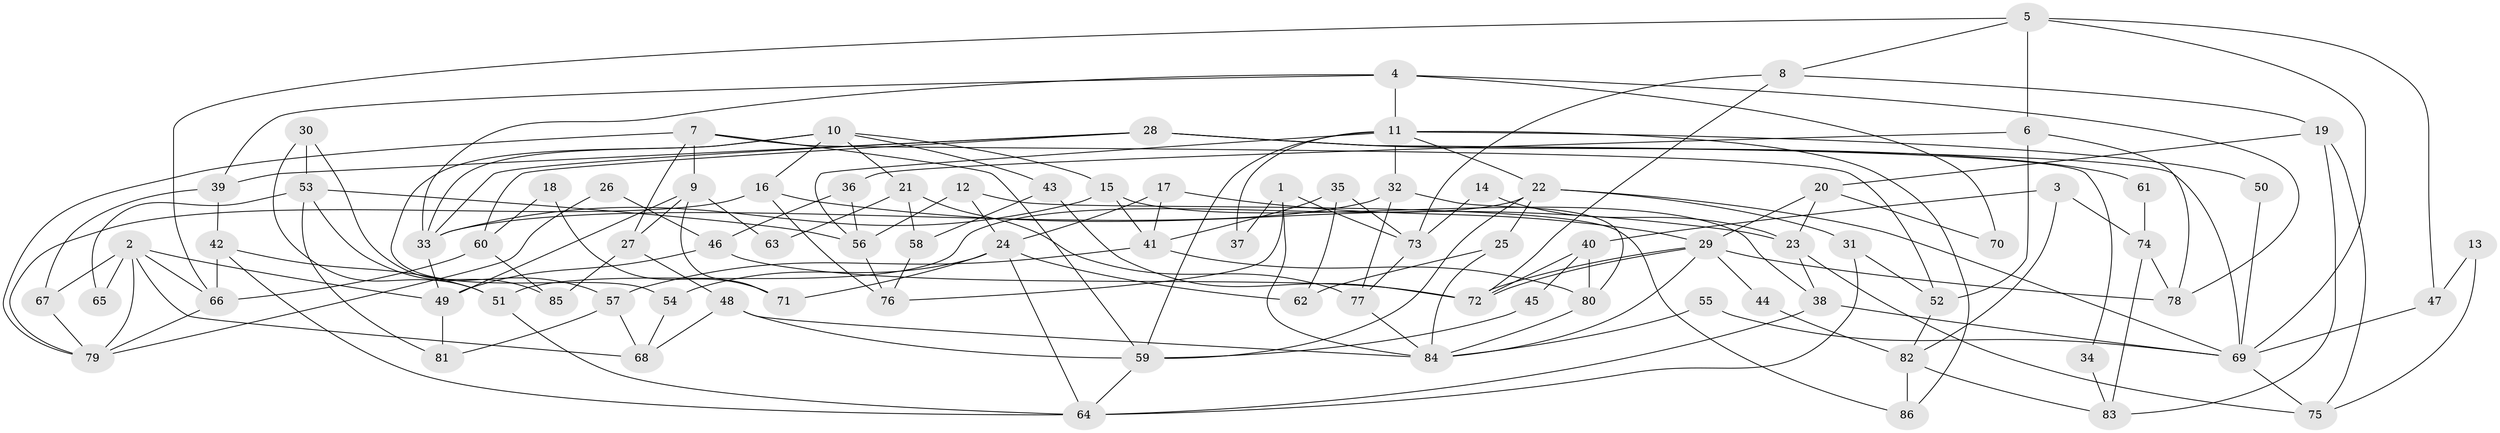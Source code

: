 // coarse degree distribution, {4: 0.3137254901960784, 6: 0.0392156862745098, 2: 0.2549019607843137, 3: 0.0196078431372549, 5: 0.1568627450980392, 7: 0.09803921568627451, 10: 0.0196078431372549, 8: 0.058823529411764705, 9: 0.0196078431372549, 11: 0.0196078431372549}
// Generated by graph-tools (version 1.1) at 2025/52/03/04/25 21:52:44]
// undirected, 86 vertices, 172 edges
graph export_dot {
graph [start="1"]
  node [color=gray90,style=filled];
  1;
  2;
  3;
  4;
  5;
  6;
  7;
  8;
  9;
  10;
  11;
  12;
  13;
  14;
  15;
  16;
  17;
  18;
  19;
  20;
  21;
  22;
  23;
  24;
  25;
  26;
  27;
  28;
  29;
  30;
  31;
  32;
  33;
  34;
  35;
  36;
  37;
  38;
  39;
  40;
  41;
  42;
  43;
  44;
  45;
  46;
  47;
  48;
  49;
  50;
  51;
  52;
  53;
  54;
  55;
  56;
  57;
  58;
  59;
  60;
  61;
  62;
  63;
  64;
  65;
  66;
  67;
  68;
  69;
  70;
  71;
  72;
  73;
  74;
  75;
  76;
  77;
  78;
  79;
  80;
  81;
  82;
  83;
  84;
  85;
  86;
  1 -- 84;
  1 -- 76;
  1 -- 37;
  1 -- 73;
  2 -- 79;
  2 -- 67;
  2 -- 49;
  2 -- 65;
  2 -- 66;
  2 -- 68;
  3 -- 82;
  3 -- 74;
  3 -- 40;
  4 -- 33;
  4 -- 11;
  4 -- 39;
  4 -- 70;
  4 -- 78;
  5 -- 6;
  5 -- 69;
  5 -- 8;
  5 -- 47;
  5 -- 66;
  6 -- 52;
  6 -- 78;
  6 -- 36;
  7 -- 59;
  7 -- 27;
  7 -- 9;
  7 -- 52;
  7 -- 79;
  8 -- 72;
  8 -- 19;
  8 -- 73;
  9 -- 49;
  9 -- 27;
  9 -- 63;
  9 -- 71;
  10 -- 33;
  10 -- 15;
  10 -- 16;
  10 -- 21;
  10 -- 43;
  10 -- 54;
  11 -- 32;
  11 -- 59;
  11 -- 22;
  11 -- 37;
  11 -- 50;
  11 -- 56;
  11 -- 86;
  12 -- 24;
  12 -- 56;
  12 -- 86;
  13 -- 75;
  13 -- 47;
  14 -- 73;
  14 -- 23;
  15 -- 33;
  15 -- 38;
  15 -- 41;
  16 -- 79;
  16 -- 23;
  16 -- 76;
  17 -- 24;
  17 -- 41;
  17 -- 29;
  18 -- 60;
  18 -- 71;
  19 -- 75;
  19 -- 20;
  19 -- 83;
  20 -- 29;
  20 -- 23;
  20 -- 70;
  21 -- 77;
  21 -- 58;
  21 -- 63;
  22 -- 59;
  22 -- 25;
  22 -- 31;
  22 -- 51;
  22 -- 69;
  23 -- 38;
  23 -- 75;
  24 -- 62;
  24 -- 64;
  24 -- 54;
  24 -- 71;
  25 -- 84;
  25 -- 62;
  26 -- 79;
  26 -- 46;
  27 -- 48;
  27 -- 85;
  28 -- 69;
  28 -- 60;
  28 -- 33;
  28 -- 34;
  28 -- 39;
  28 -- 61;
  29 -- 72;
  29 -- 72;
  29 -- 44;
  29 -- 78;
  29 -- 84;
  30 -- 51;
  30 -- 53;
  30 -- 85;
  31 -- 64;
  31 -- 52;
  32 -- 80;
  32 -- 77;
  32 -- 33;
  33 -- 49;
  34 -- 83;
  35 -- 73;
  35 -- 41;
  35 -- 62;
  36 -- 56;
  36 -- 46;
  38 -- 64;
  38 -- 69;
  39 -- 42;
  39 -- 67;
  40 -- 72;
  40 -- 45;
  40 -- 80;
  41 -- 57;
  41 -- 80;
  42 -- 66;
  42 -- 51;
  42 -- 64;
  43 -- 72;
  43 -- 58;
  44 -- 82;
  45 -- 59;
  46 -- 49;
  46 -- 72;
  47 -- 69;
  48 -- 84;
  48 -- 68;
  48 -- 59;
  49 -- 81;
  50 -- 69;
  51 -- 64;
  52 -- 82;
  53 -- 56;
  53 -- 81;
  53 -- 57;
  53 -- 65;
  54 -- 68;
  55 -- 69;
  55 -- 84;
  56 -- 76;
  57 -- 68;
  57 -- 81;
  58 -- 76;
  59 -- 64;
  60 -- 66;
  60 -- 85;
  61 -- 74;
  66 -- 79;
  67 -- 79;
  69 -- 75;
  73 -- 77;
  74 -- 83;
  74 -- 78;
  77 -- 84;
  80 -- 84;
  82 -- 86;
  82 -- 83;
}
